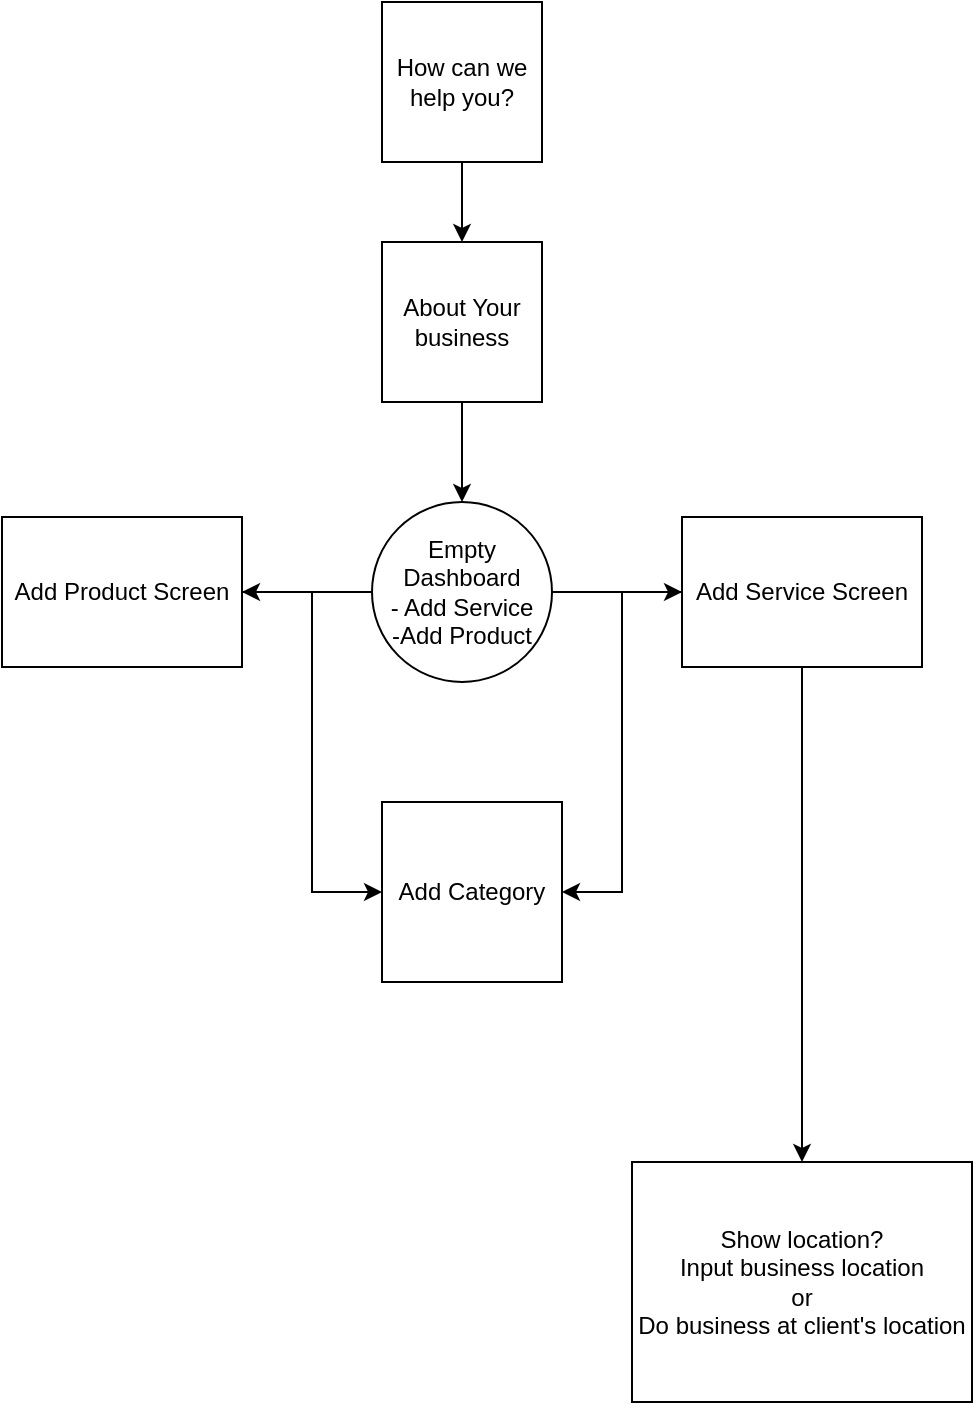 <mxfile version="24.7.17">
  <diagram name="Page-1" id="rSMZ6AlR001EZLdGAVFS">
    <mxGraphModel dx="2008" dy="760" grid="1" gridSize="10" guides="1" tooltips="1" connect="1" arrows="1" fold="1" page="1" pageScale="1" pageWidth="850" pageHeight="1100" math="0" shadow="0">
      <root>
        <mxCell id="0" />
        <mxCell id="1" parent="0" />
        <mxCell id="dexEl2o01k-u0EFsVKIC-5" value="" style="edgeStyle=orthogonalEdgeStyle;rounded=0;orthogonalLoop=1;jettySize=auto;html=1;" edge="1" parent="1" source="dexEl2o01k-u0EFsVKIC-1" target="dexEl2o01k-u0EFsVKIC-2">
          <mxGeometry relative="1" as="geometry" />
        </mxCell>
        <mxCell id="dexEl2o01k-u0EFsVKIC-1" value="How can we help you?" style="whiteSpace=wrap;html=1;aspect=fixed;" vertex="1" parent="1">
          <mxGeometry x="380" y="40" width="80" height="80" as="geometry" />
        </mxCell>
        <mxCell id="dexEl2o01k-u0EFsVKIC-6" value="" style="edgeStyle=orthogonalEdgeStyle;rounded=0;orthogonalLoop=1;jettySize=auto;html=1;" edge="1" parent="1" source="dexEl2o01k-u0EFsVKIC-2" target="dexEl2o01k-u0EFsVKIC-4">
          <mxGeometry relative="1" as="geometry" />
        </mxCell>
        <mxCell id="dexEl2o01k-u0EFsVKIC-2" value="About Your business" style="whiteSpace=wrap;html=1;aspect=fixed;" vertex="1" parent="1">
          <mxGeometry x="380" y="160" width="80" height="80" as="geometry" />
        </mxCell>
        <mxCell id="dexEl2o01k-u0EFsVKIC-10" value="" style="edgeStyle=orthogonalEdgeStyle;rounded=0;orthogonalLoop=1;jettySize=auto;html=1;" edge="1" parent="1" source="dexEl2o01k-u0EFsVKIC-4" target="dexEl2o01k-u0EFsVKIC-9">
          <mxGeometry relative="1" as="geometry" />
        </mxCell>
        <mxCell id="dexEl2o01k-u0EFsVKIC-12" value="" style="edgeStyle=orthogonalEdgeStyle;rounded=0;orthogonalLoop=1;jettySize=auto;html=1;" edge="1" parent="1" source="dexEl2o01k-u0EFsVKIC-4" target="dexEl2o01k-u0EFsVKIC-11">
          <mxGeometry relative="1" as="geometry" />
        </mxCell>
        <mxCell id="dexEl2o01k-u0EFsVKIC-4" value="&lt;div&gt;Empty Dashboard&lt;/div&gt;&lt;div&gt;- Add Service&lt;/div&gt;&lt;div&gt;-Add Product&lt;br&gt;&lt;/div&gt;" style="ellipse;whiteSpace=wrap;html=1;aspect=fixed;" vertex="1" parent="1">
          <mxGeometry x="375" y="290" width="90" height="90" as="geometry" />
        </mxCell>
        <mxCell id="dexEl2o01k-u0EFsVKIC-14" style="edgeStyle=orthogonalEdgeStyle;rounded=0;orthogonalLoop=1;jettySize=auto;html=1;entryX=1;entryY=0.5;entryDx=0;entryDy=0;" edge="1" parent="1" source="dexEl2o01k-u0EFsVKIC-9" target="dexEl2o01k-u0EFsVKIC-13">
          <mxGeometry relative="1" as="geometry" />
        </mxCell>
        <mxCell id="dexEl2o01k-u0EFsVKIC-9" value="Add Service Screen" style="whiteSpace=wrap;html=1;" vertex="1" parent="1">
          <mxGeometry x="530" y="297.5" width="120" height="75" as="geometry" />
        </mxCell>
        <mxCell id="dexEl2o01k-u0EFsVKIC-15" style="edgeStyle=orthogonalEdgeStyle;rounded=0;orthogonalLoop=1;jettySize=auto;html=1;entryX=0;entryY=0.5;entryDx=0;entryDy=0;" edge="1" parent="1" source="dexEl2o01k-u0EFsVKIC-11" target="dexEl2o01k-u0EFsVKIC-13">
          <mxGeometry relative="1" as="geometry" />
        </mxCell>
        <mxCell id="dexEl2o01k-u0EFsVKIC-18" value="" style="edgeStyle=orthogonalEdgeStyle;rounded=0;orthogonalLoop=1;jettySize=auto;html=1;exitX=0.5;exitY=1;exitDx=0;exitDy=0;" edge="1" parent="1" source="dexEl2o01k-u0EFsVKIC-9" target="dexEl2o01k-u0EFsVKIC-17">
          <mxGeometry relative="1" as="geometry" />
        </mxCell>
        <mxCell id="dexEl2o01k-u0EFsVKIC-11" value="Add Product Screen" style="whiteSpace=wrap;html=1;" vertex="1" parent="1">
          <mxGeometry x="190" y="297.5" width="120" height="75" as="geometry" />
        </mxCell>
        <mxCell id="dexEl2o01k-u0EFsVKIC-13" value="Add Category" style="whiteSpace=wrap;html=1;aspect=fixed;" vertex="1" parent="1">
          <mxGeometry x="380" y="440" width="90" height="90" as="geometry" />
        </mxCell>
        <mxCell id="dexEl2o01k-u0EFsVKIC-17" value="Show location?&lt;br&gt;&lt;div&gt;Input business location&lt;/div&gt;&lt;div&gt;or&lt;/div&gt;&lt;div&gt;Do business at client&#39;s location&lt;br&gt;&lt;/div&gt;" style="whiteSpace=wrap;html=1;" vertex="1" parent="1">
          <mxGeometry x="505" y="620" width="170" height="120" as="geometry" />
        </mxCell>
      </root>
    </mxGraphModel>
  </diagram>
</mxfile>

